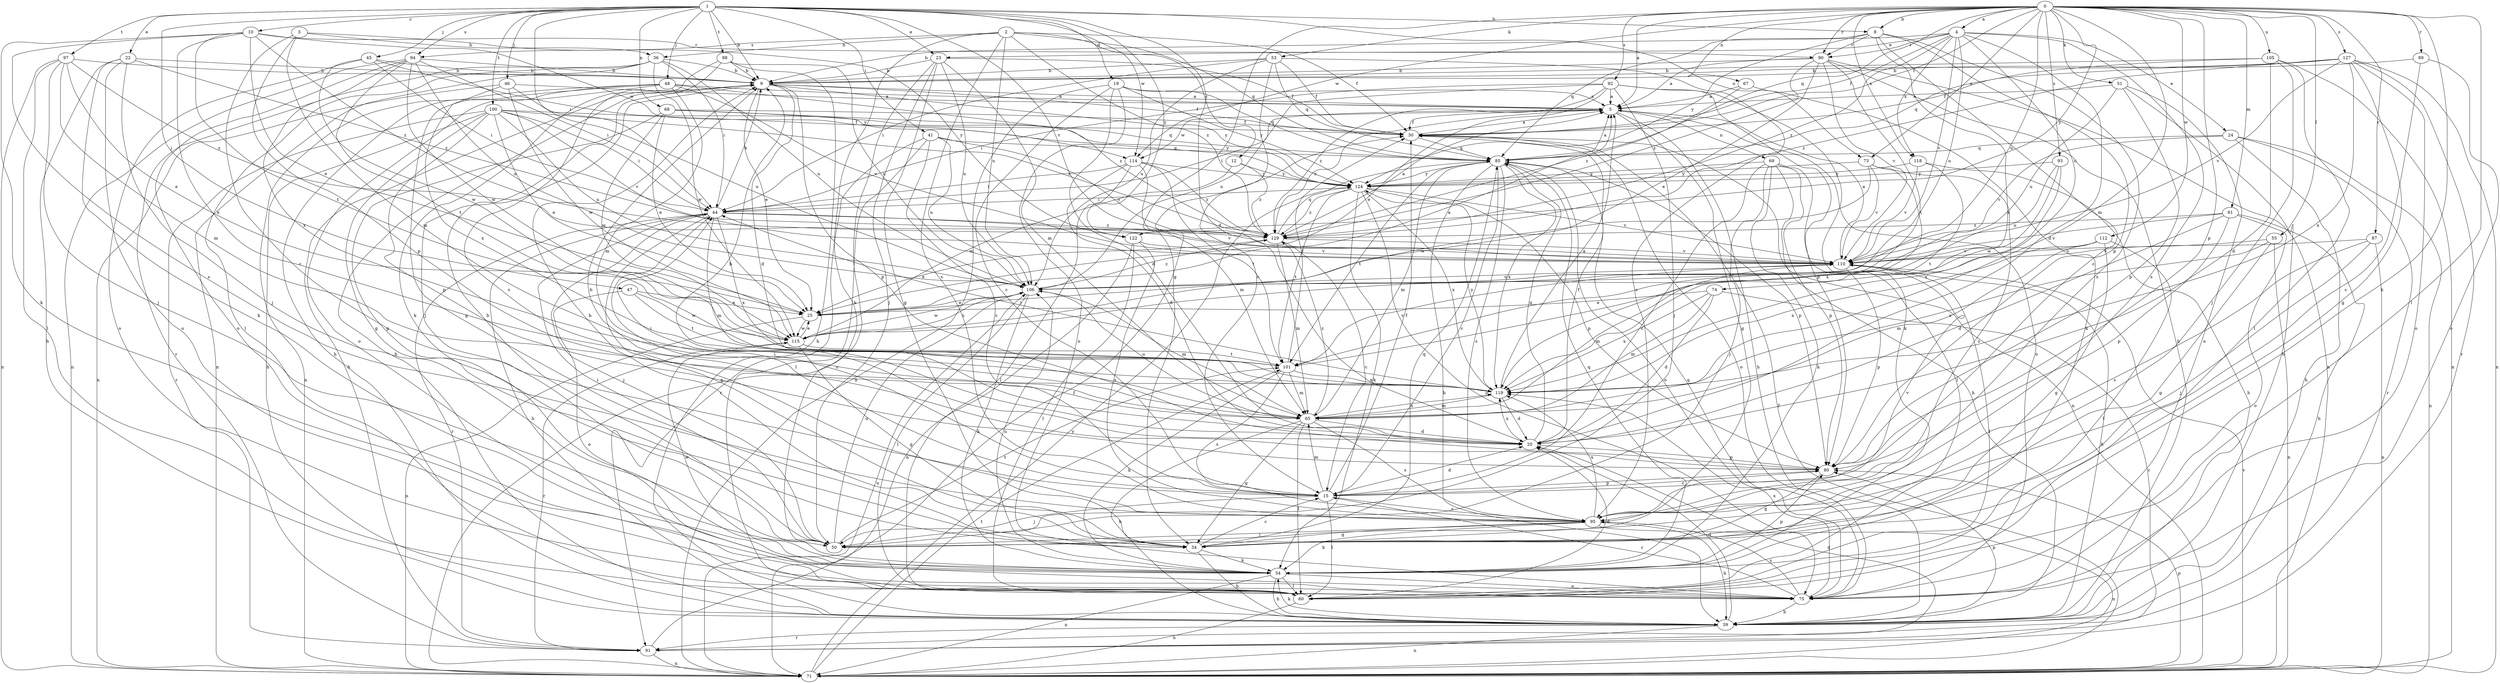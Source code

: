 strict digraph  {
0;
1;
2;
3;
4;
5;
8;
9;
10;
12;
15;
19;
20;
22;
23;
24;
25;
30;
34;
36;
39;
41;
44;
45;
46;
47;
48;
50;
51;
53;
54;
55;
60;
61;
65;
67;
68;
69;
71;
73;
74;
75;
80;
85;
87;
89;
90;
91;
92;
93;
94;
95;
97;
98;
100;
101;
105;
106;
110;
112;
114;
115;
118;
119;
122;
124;
127;
129;
0 -> 4  [label=a];
0 -> 5  [label=a];
0 -> 8  [label=b];
0 -> 30  [label=f];
0 -> 34  [label=g];
0 -> 51  [label=k];
0 -> 53  [label=k];
0 -> 54  [label=k];
0 -> 55  [label=l];
0 -> 60  [label=l];
0 -> 61  [label=m];
0 -> 65  [label=m];
0 -> 67  [label=n];
0 -> 73  [label=o];
0 -> 80  [label=p];
0 -> 85  [label=q];
0 -> 87  [label=r];
0 -> 89  [label=r];
0 -> 90  [label=r];
0 -> 92  [label=s];
0 -> 93  [label=s];
0 -> 105  [label=u];
0 -> 106  [label=u];
0 -> 112  [label=w];
0 -> 114  [label=w];
0 -> 118  [label=x];
0 -> 122  [label=y];
0 -> 127  [label=z];
1 -> 8  [label=b];
1 -> 9  [label=b];
1 -> 10  [label=c];
1 -> 19  [label=d];
1 -> 20  [label=d];
1 -> 22  [label=e];
1 -> 23  [label=e];
1 -> 41  [label=i];
1 -> 44  [label=i];
1 -> 45  [label=j];
1 -> 46  [label=j];
1 -> 47  [label=j];
1 -> 48  [label=j];
1 -> 68  [label=n];
1 -> 73  [label=o];
1 -> 94  [label=s];
1 -> 97  [label=t];
1 -> 98  [label=t];
1 -> 100  [label=t];
1 -> 110  [label=v];
1 -> 114  [label=w];
1 -> 122  [label=y];
2 -> 12  [label=c];
2 -> 30  [label=f];
2 -> 36  [label=h];
2 -> 54  [label=k];
2 -> 85  [label=q];
2 -> 94  [label=s];
2 -> 95  [label=s];
2 -> 106  [label=u];
2 -> 129  [label=z];
3 -> 15  [label=c];
3 -> 36  [label=h];
3 -> 65  [label=m];
3 -> 80  [label=p];
3 -> 122  [label=y];
4 -> 9  [label=b];
4 -> 20  [label=d];
4 -> 23  [label=e];
4 -> 24  [label=e];
4 -> 30  [label=f];
4 -> 74  [label=o];
4 -> 90  [label=r];
4 -> 95  [label=s];
4 -> 106  [label=u];
4 -> 110  [label=v];
4 -> 118  [label=x];
4 -> 129  [label=z];
5 -> 30  [label=f];
5 -> 34  [label=g];
5 -> 39  [label=h];
5 -> 44  [label=i];
5 -> 69  [label=n];
5 -> 75  [label=o];
5 -> 114  [label=w];
5 -> 129  [label=z];
8 -> 15  [label=c];
8 -> 80  [label=p];
8 -> 85  [label=q];
8 -> 90  [label=r];
8 -> 95  [label=s];
8 -> 119  [label=x];
8 -> 124  [label=y];
9 -> 5  [label=a];
9 -> 20  [label=d];
9 -> 25  [label=e];
9 -> 30  [label=f];
9 -> 50  [label=j];
9 -> 80  [label=p];
9 -> 124  [label=y];
10 -> 25  [label=e];
10 -> 54  [label=k];
10 -> 90  [label=r];
10 -> 95  [label=s];
10 -> 101  [label=t];
10 -> 114  [label=w];
10 -> 119  [label=x];
10 -> 129  [label=z];
12 -> 115  [label=w];
12 -> 124  [label=y];
12 -> 129  [label=z];
15 -> 9  [label=b];
15 -> 20  [label=d];
15 -> 30  [label=f];
15 -> 44  [label=i];
15 -> 50  [label=j];
15 -> 60  [label=l];
15 -> 65  [label=m];
15 -> 80  [label=p];
15 -> 95  [label=s];
19 -> 5  [label=a];
19 -> 15  [label=c];
19 -> 20  [label=d];
19 -> 71  [label=n];
19 -> 75  [label=o];
19 -> 85  [label=q];
19 -> 124  [label=y];
20 -> 9  [label=b];
20 -> 30  [label=f];
20 -> 44  [label=i];
20 -> 80  [label=p];
20 -> 85  [label=q];
20 -> 119  [label=x];
22 -> 9  [label=b];
22 -> 39  [label=h];
22 -> 50  [label=j];
22 -> 54  [label=k];
22 -> 75  [label=o];
22 -> 129  [label=z];
23 -> 9  [label=b];
23 -> 30  [label=f];
23 -> 34  [label=g];
23 -> 50  [label=j];
23 -> 65  [label=m];
23 -> 71  [label=n];
23 -> 106  [label=u];
24 -> 39  [label=h];
24 -> 71  [label=n];
24 -> 85  [label=q];
24 -> 91  [label=r];
24 -> 110  [label=v];
25 -> 5  [label=a];
25 -> 71  [label=n];
25 -> 115  [label=w];
30 -> 5  [label=a];
30 -> 71  [label=n];
30 -> 75  [label=o];
30 -> 85  [label=q];
34 -> 9  [label=b];
34 -> 15  [label=c];
34 -> 39  [label=h];
34 -> 54  [label=k];
34 -> 85  [label=q];
36 -> 9  [label=b];
36 -> 44  [label=i];
36 -> 60  [label=l];
36 -> 71  [label=n];
36 -> 91  [label=r];
36 -> 106  [label=u];
36 -> 115  [label=w];
39 -> 9  [label=b];
39 -> 20  [label=d];
39 -> 54  [label=k];
39 -> 71  [label=n];
39 -> 80  [label=p];
39 -> 91  [label=r];
41 -> 15  [label=c];
41 -> 60  [label=l];
41 -> 85  [label=q];
41 -> 91  [label=r];
41 -> 106  [label=u];
41 -> 110  [label=v];
44 -> 9  [label=b];
44 -> 34  [label=g];
44 -> 39  [label=h];
44 -> 50  [label=j];
44 -> 65  [label=m];
44 -> 91  [label=r];
44 -> 110  [label=v];
44 -> 119  [label=x];
44 -> 129  [label=z];
45 -> 9  [label=b];
45 -> 44  [label=i];
45 -> 75  [label=o];
45 -> 115  [label=w];
45 -> 124  [label=y];
46 -> 5  [label=a];
46 -> 71  [label=n];
46 -> 106  [label=u];
46 -> 115  [label=w];
46 -> 119  [label=x];
47 -> 25  [label=e];
47 -> 75  [label=o];
47 -> 101  [label=t];
47 -> 115  [label=w];
48 -> 5  [label=a];
48 -> 34  [label=g];
48 -> 39  [label=h];
48 -> 65  [label=m];
48 -> 71  [label=n];
48 -> 75  [label=o];
48 -> 110  [label=v];
48 -> 129  [label=z];
50 -> 9  [label=b];
50 -> 44  [label=i];
50 -> 101  [label=t];
50 -> 106  [label=u];
51 -> 5  [label=a];
51 -> 39  [label=h];
51 -> 75  [label=o];
51 -> 80  [label=p];
51 -> 106  [label=u];
53 -> 9  [label=b];
53 -> 15  [label=c];
53 -> 30  [label=f];
53 -> 44  [label=i];
53 -> 85  [label=q];
53 -> 95  [label=s];
53 -> 106  [label=u];
54 -> 39  [label=h];
54 -> 60  [label=l];
54 -> 71  [label=n];
54 -> 75  [label=o];
54 -> 80  [label=p];
54 -> 85  [label=q];
54 -> 106  [label=u];
54 -> 115  [label=w];
55 -> 34  [label=g];
55 -> 71  [label=n];
55 -> 110  [label=v];
55 -> 119  [label=x];
60 -> 20  [label=d];
60 -> 71  [label=n];
61 -> 20  [label=d];
61 -> 39  [label=h];
61 -> 75  [label=o];
61 -> 80  [label=p];
61 -> 110  [label=v];
61 -> 129  [label=z];
65 -> 20  [label=d];
65 -> 34  [label=g];
65 -> 39  [label=h];
65 -> 60  [label=l];
65 -> 95  [label=s];
65 -> 106  [label=u];
65 -> 119  [label=x];
65 -> 129  [label=z];
67 -> 5  [label=a];
67 -> 54  [label=k];
67 -> 129  [label=z];
68 -> 25  [label=e];
68 -> 30  [label=f];
68 -> 34  [label=g];
68 -> 85  [label=q];
68 -> 115  [label=w];
68 -> 124  [label=y];
69 -> 15  [label=c];
69 -> 39  [label=h];
69 -> 50  [label=j];
69 -> 54  [label=k];
69 -> 60  [label=l];
69 -> 80  [label=p];
69 -> 124  [label=y];
71 -> 30  [label=f];
71 -> 80  [label=p];
71 -> 101  [label=t];
71 -> 106  [label=u];
71 -> 110  [label=v];
71 -> 124  [label=y];
73 -> 95  [label=s];
73 -> 110  [label=v];
73 -> 115  [label=w];
73 -> 119  [label=x];
73 -> 124  [label=y];
74 -> 20  [label=d];
74 -> 25  [label=e];
74 -> 65  [label=m];
74 -> 91  [label=r];
74 -> 119  [label=x];
75 -> 15  [label=c];
75 -> 39  [label=h];
75 -> 85  [label=q];
75 -> 95  [label=s];
75 -> 119  [label=x];
80 -> 15  [label=c];
80 -> 34  [label=g];
85 -> 5  [label=a];
85 -> 15  [label=c];
85 -> 39  [label=h];
85 -> 65  [label=m];
85 -> 75  [label=o];
85 -> 80  [label=p];
85 -> 95  [label=s];
85 -> 101  [label=t];
85 -> 119  [label=x];
85 -> 124  [label=y];
87 -> 50  [label=j];
87 -> 71  [label=n];
87 -> 95  [label=s];
87 -> 110  [label=v];
89 -> 9  [label=b];
89 -> 75  [label=o];
89 -> 95  [label=s];
90 -> 5  [label=a];
90 -> 9  [label=b];
90 -> 25  [label=e];
90 -> 39  [label=h];
90 -> 71  [label=n];
90 -> 101  [label=t];
90 -> 110  [label=v];
90 -> 129  [label=z];
91 -> 9  [label=b];
91 -> 20  [label=d];
91 -> 30  [label=f];
91 -> 71  [label=n];
92 -> 5  [label=a];
92 -> 25  [label=e];
92 -> 44  [label=i];
92 -> 50  [label=j];
92 -> 54  [label=k];
92 -> 80  [label=p];
92 -> 106  [label=u];
92 -> 129  [label=z];
93 -> 106  [label=u];
93 -> 115  [label=w];
93 -> 119  [label=x];
93 -> 124  [label=y];
94 -> 9  [label=b];
94 -> 44  [label=i];
94 -> 71  [label=n];
94 -> 75  [label=o];
94 -> 101  [label=t];
94 -> 106  [label=u];
94 -> 115  [label=w];
94 -> 119  [label=x];
95 -> 34  [label=g];
95 -> 39  [label=h];
95 -> 50  [label=j];
95 -> 54  [label=k];
95 -> 71  [label=n];
95 -> 110  [label=v];
95 -> 119  [label=x];
97 -> 9  [label=b];
97 -> 25  [label=e];
97 -> 50  [label=j];
97 -> 60  [label=l];
97 -> 65  [label=m];
97 -> 71  [label=n];
97 -> 129  [label=z];
98 -> 9  [label=b];
98 -> 39  [label=h];
98 -> 54  [label=k];
98 -> 95  [label=s];
98 -> 106  [label=u];
100 -> 25  [label=e];
100 -> 30  [label=f];
100 -> 34  [label=g];
100 -> 39  [label=h];
100 -> 44  [label=i];
100 -> 80  [label=p];
100 -> 91  [label=r];
100 -> 106  [label=u];
100 -> 110  [label=v];
100 -> 129  [label=z];
101 -> 30  [label=f];
101 -> 54  [label=k];
101 -> 65  [label=m];
101 -> 95  [label=s];
101 -> 110  [label=v];
101 -> 119  [label=x];
105 -> 9  [label=b];
105 -> 20  [label=d];
105 -> 50  [label=j];
105 -> 60  [label=l];
105 -> 71  [label=n];
105 -> 85  [label=q];
106 -> 25  [label=e];
106 -> 54  [label=k];
106 -> 60  [label=l];
106 -> 65  [label=m];
106 -> 115  [label=w];
106 -> 129  [label=z];
110 -> 5  [label=a];
110 -> 39  [label=h];
110 -> 60  [label=l];
110 -> 65  [label=m];
110 -> 80  [label=p];
110 -> 106  [label=u];
112 -> 34  [label=g];
112 -> 60  [label=l];
112 -> 65  [label=m];
112 -> 110  [label=v];
112 -> 119  [label=x];
114 -> 20  [label=d];
114 -> 44  [label=i];
114 -> 60  [label=l];
114 -> 65  [label=m];
114 -> 101  [label=t];
114 -> 124  [label=y];
114 -> 129  [label=z];
115 -> 25  [label=e];
115 -> 34  [label=g];
115 -> 91  [label=r];
115 -> 101  [label=t];
115 -> 106  [label=u];
118 -> 39  [label=h];
118 -> 101  [label=t];
118 -> 110  [label=v];
118 -> 124  [label=y];
119 -> 5  [label=a];
119 -> 20  [label=d];
119 -> 44  [label=i];
119 -> 65  [label=m];
119 -> 124  [label=y];
122 -> 60  [label=l];
122 -> 71  [label=n];
122 -> 95  [label=s];
122 -> 110  [label=v];
124 -> 44  [label=i];
124 -> 54  [label=k];
124 -> 75  [label=o];
124 -> 80  [label=p];
124 -> 101  [label=t];
124 -> 110  [label=v];
124 -> 119  [label=x];
124 -> 129  [label=z];
127 -> 9  [label=b];
127 -> 30  [label=f];
127 -> 34  [label=g];
127 -> 71  [label=n];
127 -> 75  [label=o];
127 -> 91  [label=r];
127 -> 110  [label=v];
127 -> 119  [label=x];
127 -> 129  [label=z];
129 -> 5  [label=a];
129 -> 15  [label=c];
129 -> 25  [label=e];
129 -> 65  [label=m];
129 -> 85  [label=q];
129 -> 110  [label=v];
}
